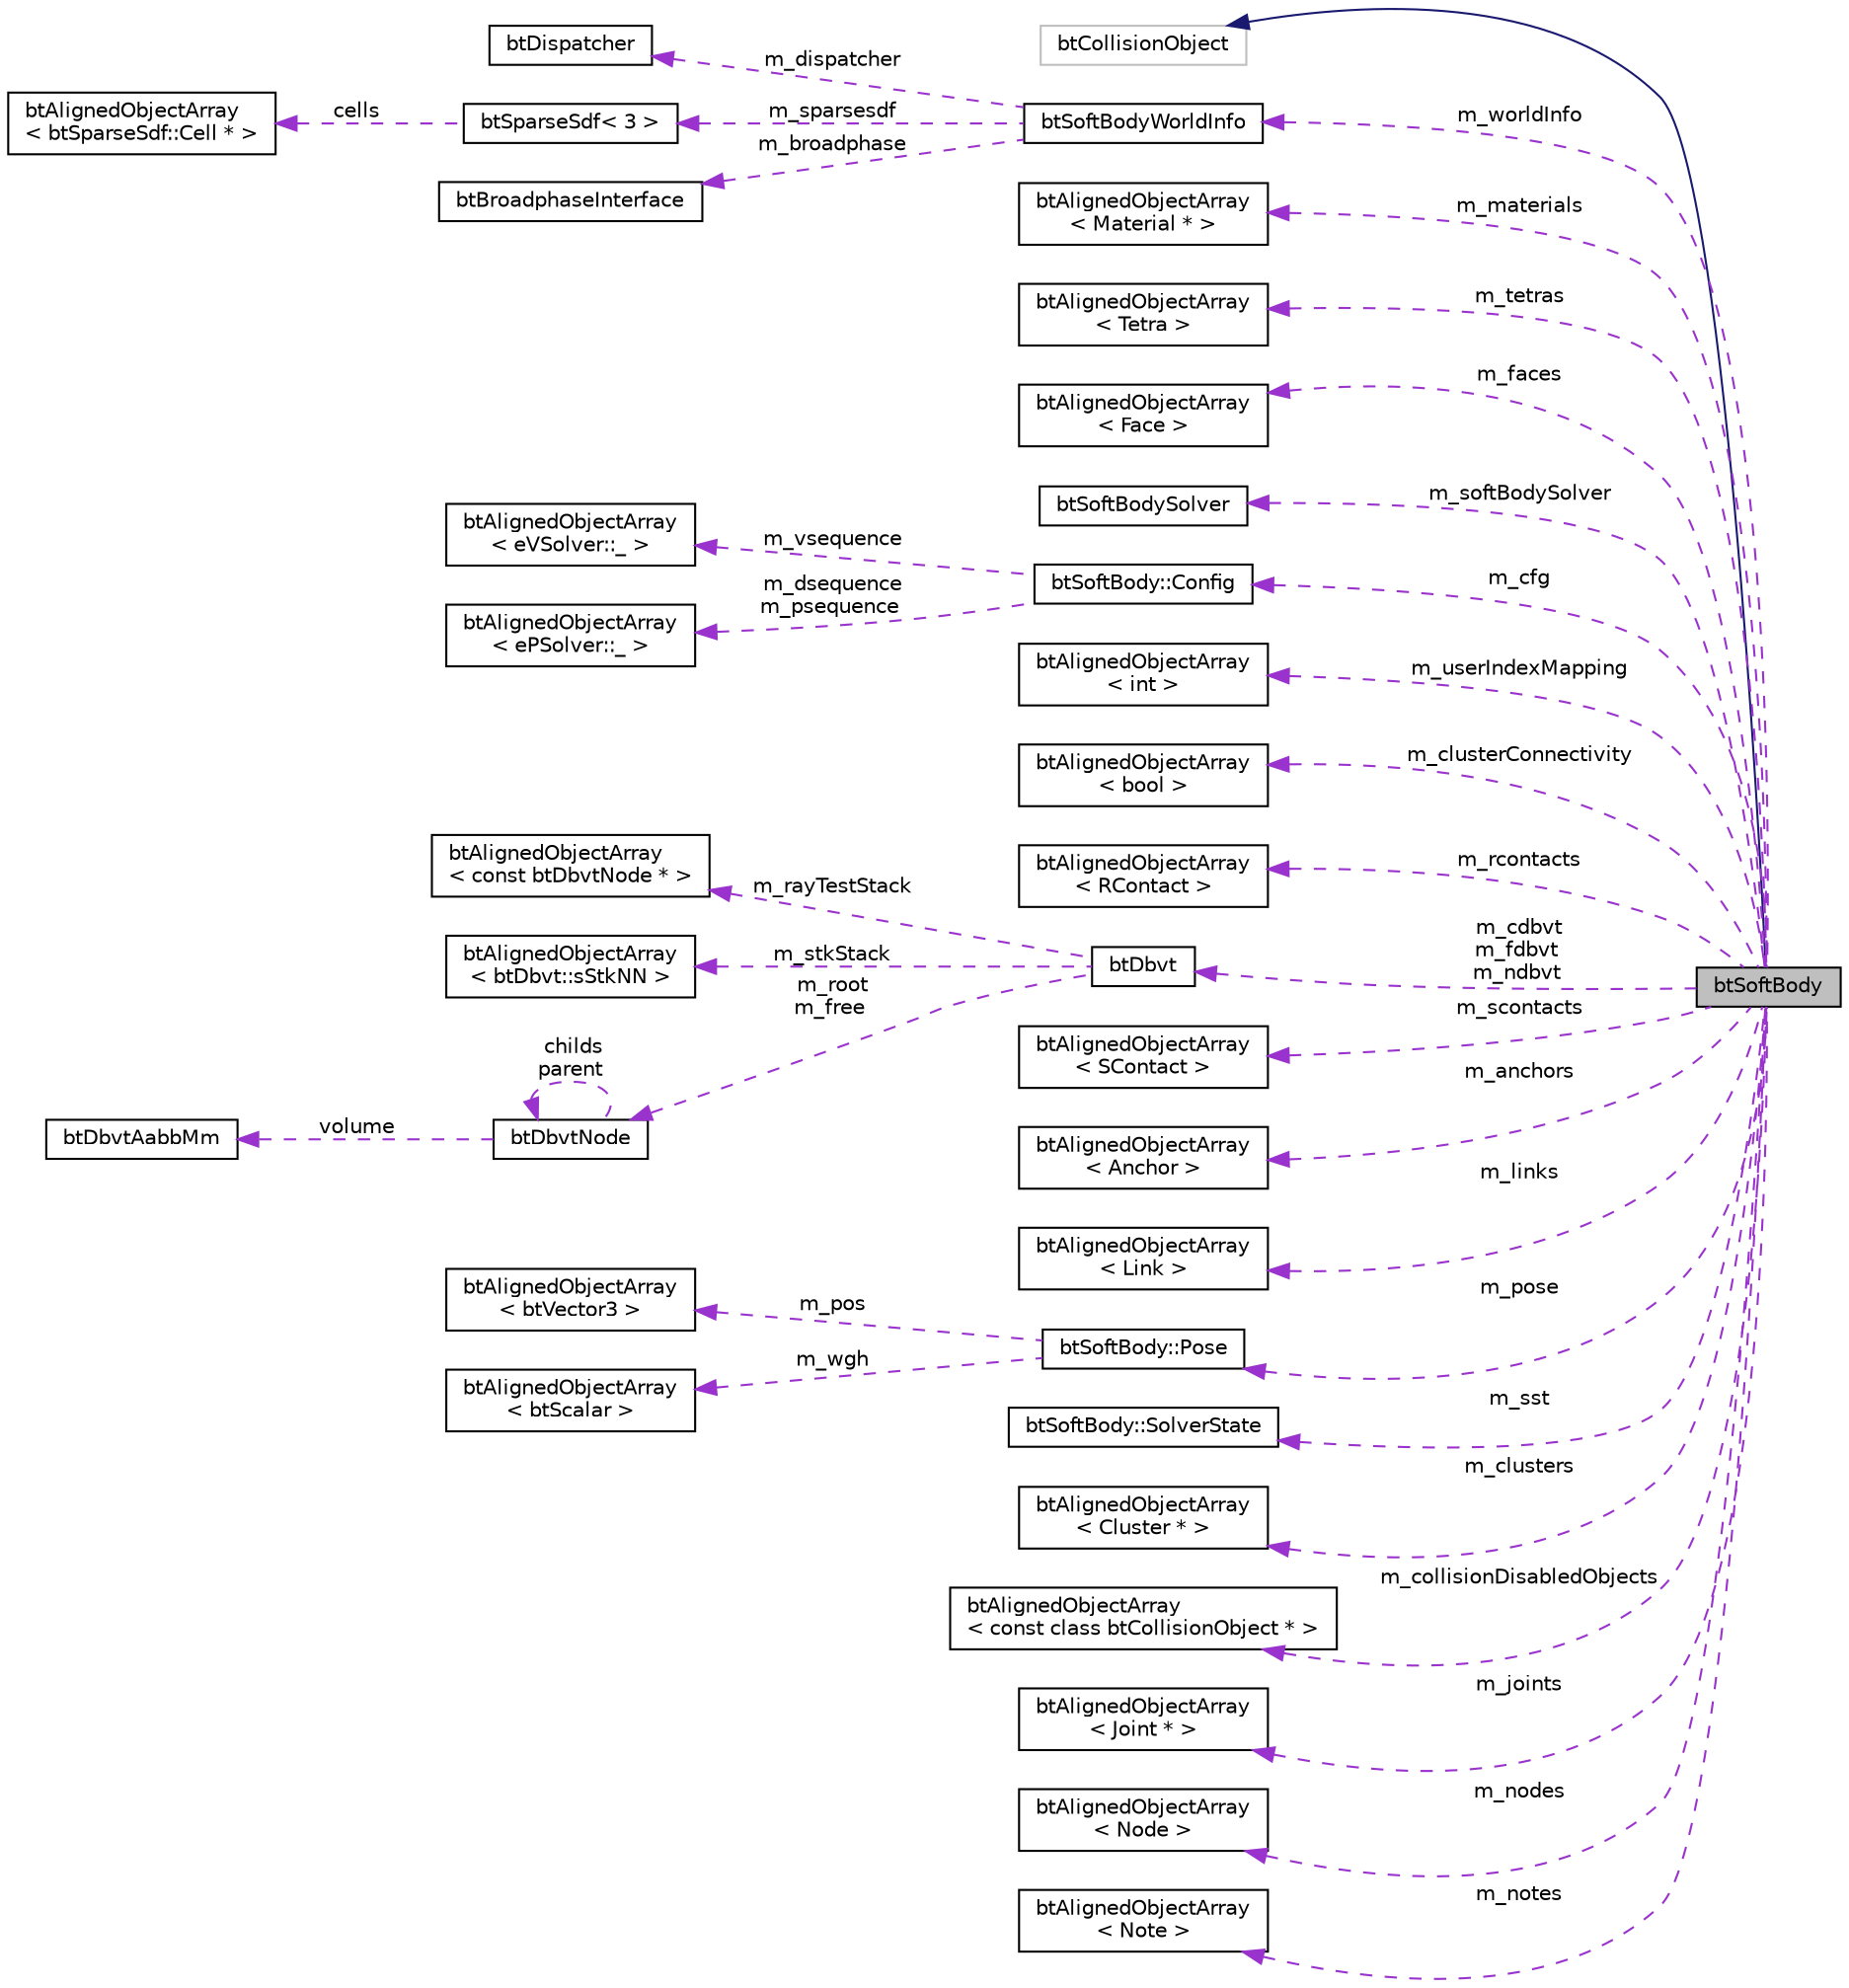 digraph "btSoftBody"
{
  edge [fontname="Helvetica",fontsize="10",labelfontname="Helvetica",labelfontsize="10"];
  node [fontname="Helvetica",fontsize="10",shape=record];
  rankdir="LR";
  Node1 [label="btSoftBody",height=0.2,width=0.4,color="black", fillcolor="grey75", style="filled", fontcolor="black"];
  Node2 -> Node1 [dir="back",color="midnightblue",fontsize="10",style="solid",fontname="Helvetica"];
  Node2 [label="btCollisionObject",height=0.2,width=0.4,color="grey75", fillcolor="white", style="filled"];
  Node3 -> Node1 [dir="back",color="darkorchid3",fontsize="10",style="dashed",label=" m_worldInfo" ,fontname="Helvetica"];
  Node3 [label="btSoftBodyWorldInfo",height=0.2,width=0.4,color="black", fillcolor="white", style="filled",URL="$structbt_soft_body_world_info.html"];
  Node4 -> Node3 [dir="back",color="darkorchid3",fontsize="10",style="dashed",label=" m_dispatcher" ,fontname="Helvetica"];
  Node4 [label="btDispatcher",height=0.2,width=0.4,color="black", fillcolor="white", style="filled",URL="$classbt_dispatcher.html"];
  Node5 -> Node3 [dir="back",color="darkorchid3",fontsize="10",style="dashed",label=" m_sparsesdf" ,fontname="Helvetica"];
  Node5 [label="btSparseSdf\< 3 \>",height=0.2,width=0.4,color="black", fillcolor="white", style="filled",URL="$structbt_sparse_sdf.html"];
  Node6 -> Node5 [dir="back",color="darkorchid3",fontsize="10",style="dashed",label=" cells" ,fontname="Helvetica"];
  Node6 [label="btAlignedObjectArray\l\< btSparseSdf::Cell * \>",height=0.2,width=0.4,color="black", fillcolor="white", style="filled",URL="$classbt_aligned_object_array.html"];
  Node7 -> Node3 [dir="back",color="darkorchid3",fontsize="10",style="dashed",label=" m_broadphase" ,fontname="Helvetica"];
  Node7 [label="btBroadphaseInterface",height=0.2,width=0.4,color="black", fillcolor="white", style="filled",URL="$classbt_broadphase_interface.html"];
  Node8 -> Node1 [dir="back",color="darkorchid3",fontsize="10",style="dashed",label=" m_materials" ,fontname="Helvetica"];
  Node8 [label="btAlignedObjectArray\l\< Material * \>",height=0.2,width=0.4,color="black", fillcolor="white", style="filled",URL="$classbt_aligned_object_array.html"];
  Node9 -> Node1 [dir="back",color="darkorchid3",fontsize="10",style="dashed",label=" m_tetras" ,fontname="Helvetica"];
  Node9 [label="btAlignedObjectArray\l\< Tetra \>",height=0.2,width=0.4,color="black", fillcolor="white", style="filled",URL="$classbt_aligned_object_array.html"];
  Node10 -> Node1 [dir="back",color="darkorchid3",fontsize="10",style="dashed",label=" m_faces" ,fontname="Helvetica"];
  Node10 [label="btAlignedObjectArray\l\< Face \>",height=0.2,width=0.4,color="black", fillcolor="white", style="filled",URL="$classbt_aligned_object_array.html"];
  Node11 -> Node1 [dir="back",color="darkorchid3",fontsize="10",style="dashed",label=" m_softBodySolver" ,fontname="Helvetica"];
  Node11 [label="btSoftBodySolver",height=0.2,width=0.4,color="black", fillcolor="white", style="filled",URL="$classbt_soft_body_solver.html"];
  Node12 -> Node1 [dir="back",color="darkorchid3",fontsize="10",style="dashed",label=" m_cfg" ,fontname="Helvetica"];
  Node12 [label="btSoftBody::Config",height=0.2,width=0.4,color="black", fillcolor="white", style="filled",URL="$structbt_soft_body_1_1_config.html"];
  Node13 -> Node12 [dir="back",color="darkorchid3",fontsize="10",style="dashed",label=" m_vsequence" ,fontname="Helvetica"];
  Node13 [label="btAlignedObjectArray\l\< eVSolver::_ \>",height=0.2,width=0.4,color="black", fillcolor="white", style="filled",URL="$classbt_aligned_object_array.html"];
  Node14 -> Node12 [dir="back",color="darkorchid3",fontsize="10",style="dashed",label=" m_dsequence\nm_psequence" ,fontname="Helvetica"];
  Node14 [label="btAlignedObjectArray\l\< ePSolver::_ \>",height=0.2,width=0.4,color="black", fillcolor="white", style="filled",URL="$classbt_aligned_object_array.html"];
  Node15 -> Node1 [dir="back",color="darkorchid3",fontsize="10",style="dashed",label=" m_userIndexMapping" ,fontname="Helvetica"];
  Node15 [label="btAlignedObjectArray\l\< int \>",height=0.2,width=0.4,color="black", fillcolor="white", style="filled",URL="$classbt_aligned_object_array.html"];
  Node16 -> Node1 [dir="back",color="darkorchid3",fontsize="10",style="dashed",label=" m_clusterConnectivity" ,fontname="Helvetica"];
  Node16 [label="btAlignedObjectArray\l\< bool \>",height=0.2,width=0.4,color="black", fillcolor="white", style="filled",URL="$classbt_aligned_object_array.html"];
  Node17 -> Node1 [dir="back",color="darkorchid3",fontsize="10",style="dashed",label=" m_rcontacts" ,fontname="Helvetica"];
  Node17 [label="btAlignedObjectArray\l\< RContact \>",height=0.2,width=0.4,color="black", fillcolor="white", style="filled",URL="$classbt_aligned_object_array.html"];
  Node18 -> Node1 [dir="back",color="darkorchid3",fontsize="10",style="dashed",label=" m_cdbvt\nm_fdbvt\nm_ndbvt" ,fontname="Helvetica"];
  Node18 [label="btDbvt",height=0.2,width=0.4,color="black", fillcolor="white", style="filled",URL="$structbt_dbvt.html"];
  Node19 -> Node18 [dir="back",color="darkorchid3",fontsize="10",style="dashed",label=" m_rayTestStack" ,fontname="Helvetica"];
  Node19 [label="btAlignedObjectArray\l\< const btDbvtNode * \>",height=0.2,width=0.4,color="black", fillcolor="white", style="filled",URL="$classbt_aligned_object_array.html"];
  Node20 -> Node18 [dir="back",color="darkorchid3",fontsize="10",style="dashed",label=" m_stkStack" ,fontname="Helvetica"];
  Node20 [label="btAlignedObjectArray\l\< btDbvt::sStkNN \>",height=0.2,width=0.4,color="black", fillcolor="white", style="filled",URL="$classbt_aligned_object_array.html"];
  Node21 -> Node18 [dir="back",color="darkorchid3",fontsize="10",style="dashed",label=" m_root\nm_free" ,fontname="Helvetica"];
  Node21 [label="btDbvtNode",height=0.2,width=0.4,color="black", fillcolor="white", style="filled",URL="$structbt_dbvt_node.html"];
  Node22 -> Node21 [dir="back",color="darkorchid3",fontsize="10",style="dashed",label=" volume" ,fontname="Helvetica"];
  Node22 [label="btDbvtAabbMm",height=0.2,width=0.4,color="black", fillcolor="white", style="filled",URL="$structbt_dbvt_aabb_mm.html"];
  Node21 -> Node21 [dir="back",color="darkorchid3",fontsize="10",style="dashed",label=" childs\nparent" ,fontname="Helvetica"];
  Node23 -> Node1 [dir="back",color="darkorchid3",fontsize="10",style="dashed",label=" m_scontacts" ,fontname="Helvetica"];
  Node23 [label="btAlignedObjectArray\l\< SContact \>",height=0.2,width=0.4,color="black", fillcolor="white", style="filled",URL="$classbt_aligned_object_array.html"];
  Node24 -> Node1 [dir="back",color="darkorchid3",fontsize="10",style="dashed",label=" m_anchors" ,fontname="Helvetica"];
  Node24 [label="btAlignedObjectArray\l\< Anchor \>",height=0.2,width=0.4,color="black", fillcolor="white", style="filled",URL="$classbt_aligned_object_array.html"];
  Node25 -> Node1 [dir="back",color="darkorchid3",fontsize="10",style="dashed",label=" m_links" ,fontname="Helvetica"];
  Node25 [label="btAlignedObjectArray\l\< Link \>",height=0.2,width=0.4,color="black", fillcolor="white", style="filled",URL="$classbt_aligned_object_array.html"];
  Node26 -> Node1 [dir="back",color="darkorchid3",fontsize="10",style="dashed",label=" m_pose" ,fontname="Helvetica"];
  Node26 [label="btSoftBody::Pose",height=0.2,width=0.4,color="black", fillcolor="white", style="filled",URL="$structbt_soft_body_1_1_pose.html"];
  Node27 -> Node26 [dir="back",color="darkorchid3",fontsize="10",style="dashed",label=" m_pos" ,fontname="Helvetica"];
  Node27 [label="btAlignedObjectArray\l\< btVector3 \>",height=0.2,width=0.4,color="black", fillcolor="white", style="filled",URL="$classbt_aligned_object_array.html"];
  Node28 -> Node26 [dir="back",color="darkorchid3",fontsize="10",style="dashed",label=" m_wgh" ,fontname="Helvetica"];
  Node28 [label="btAlignedObjectArray\l\< btScalar \>",height=0.2,width=0.4,color="black", fillcolor="white", style="filled",URL="$classbt_aligned_object_array.html"];
  Node29 -> Node1 [dir="back",color="darkorchid3",fontsize="10",style="dashed",label=" m_sst" ,fontname="Helvetica"];
  Node29 [label="btSoftBody::SolverState",height=0.2,width=0.4,color="black", fillcolor="white", style="filled",URL="$structbt_soft_body_1_1_solver_state.html"];
  Node30 -> Node1 [dir="back",color="darkorchid3",fontsize="10",style="dashed",label=" m_clusters" ,fontname="Helvetica"];
  Node30 [label="btAlignedObjectArray\l\< Cluster * \>",height=0.2,width=0.4,color="black", fillcolor="white", style="filled",URL="$classbt_aligned_object_array.html"];
  Node31 -> Node1 [dir="back",color="darkorchid3",fontsize="10",style="dashed",label=" m_collisionDisabledObjects" ,fontname="Helvetica"];
  Node31 [label="btAlignedObjectArray\l\< const class btCollisionObject * \>",height=0.2,width=0.4,color="black", fillcolor="white", style="filled",URL="$classbt_aligned_object_array.html"];
  Node32 -> Node1 [dir="back",color="darkorchid3",fontsize="10",style="dashed",label=" m_joints" ,fontname="Helvetica"];
  Node32 [label="btAlignedObjectArray\l\< Joint * \>",height=0.2,width=0.4,color="black", fillcolor="white", style="filled",URL="$classbt_aligned_object_array.html"];
  Node33 -> Node1 [dir="back",color="darkorchid3",fontsize="10",style="dashed",label=" m_nodes" ,fontname="Helvetica"];
  Node33 [label="btAlignedObjectArray\l\< Node \>",height=0.2,width=0.4,color="black", fillcolor="white", style="filled",URL="$classbt_aligned_object_array.html"];
  Node34 -> Node1 [dir="back",color="darkorchid3",fontsize="10",style="dashed",label=" m_notes" ,fontname="Helvetica"];
  Node34 [label="btAlignedObjectArray\l\< Note \>",height=0.2,width=0.4,color="black", fillcolor="white", style="filled",URL="$classbt_aligned_object_array.html"];
}
